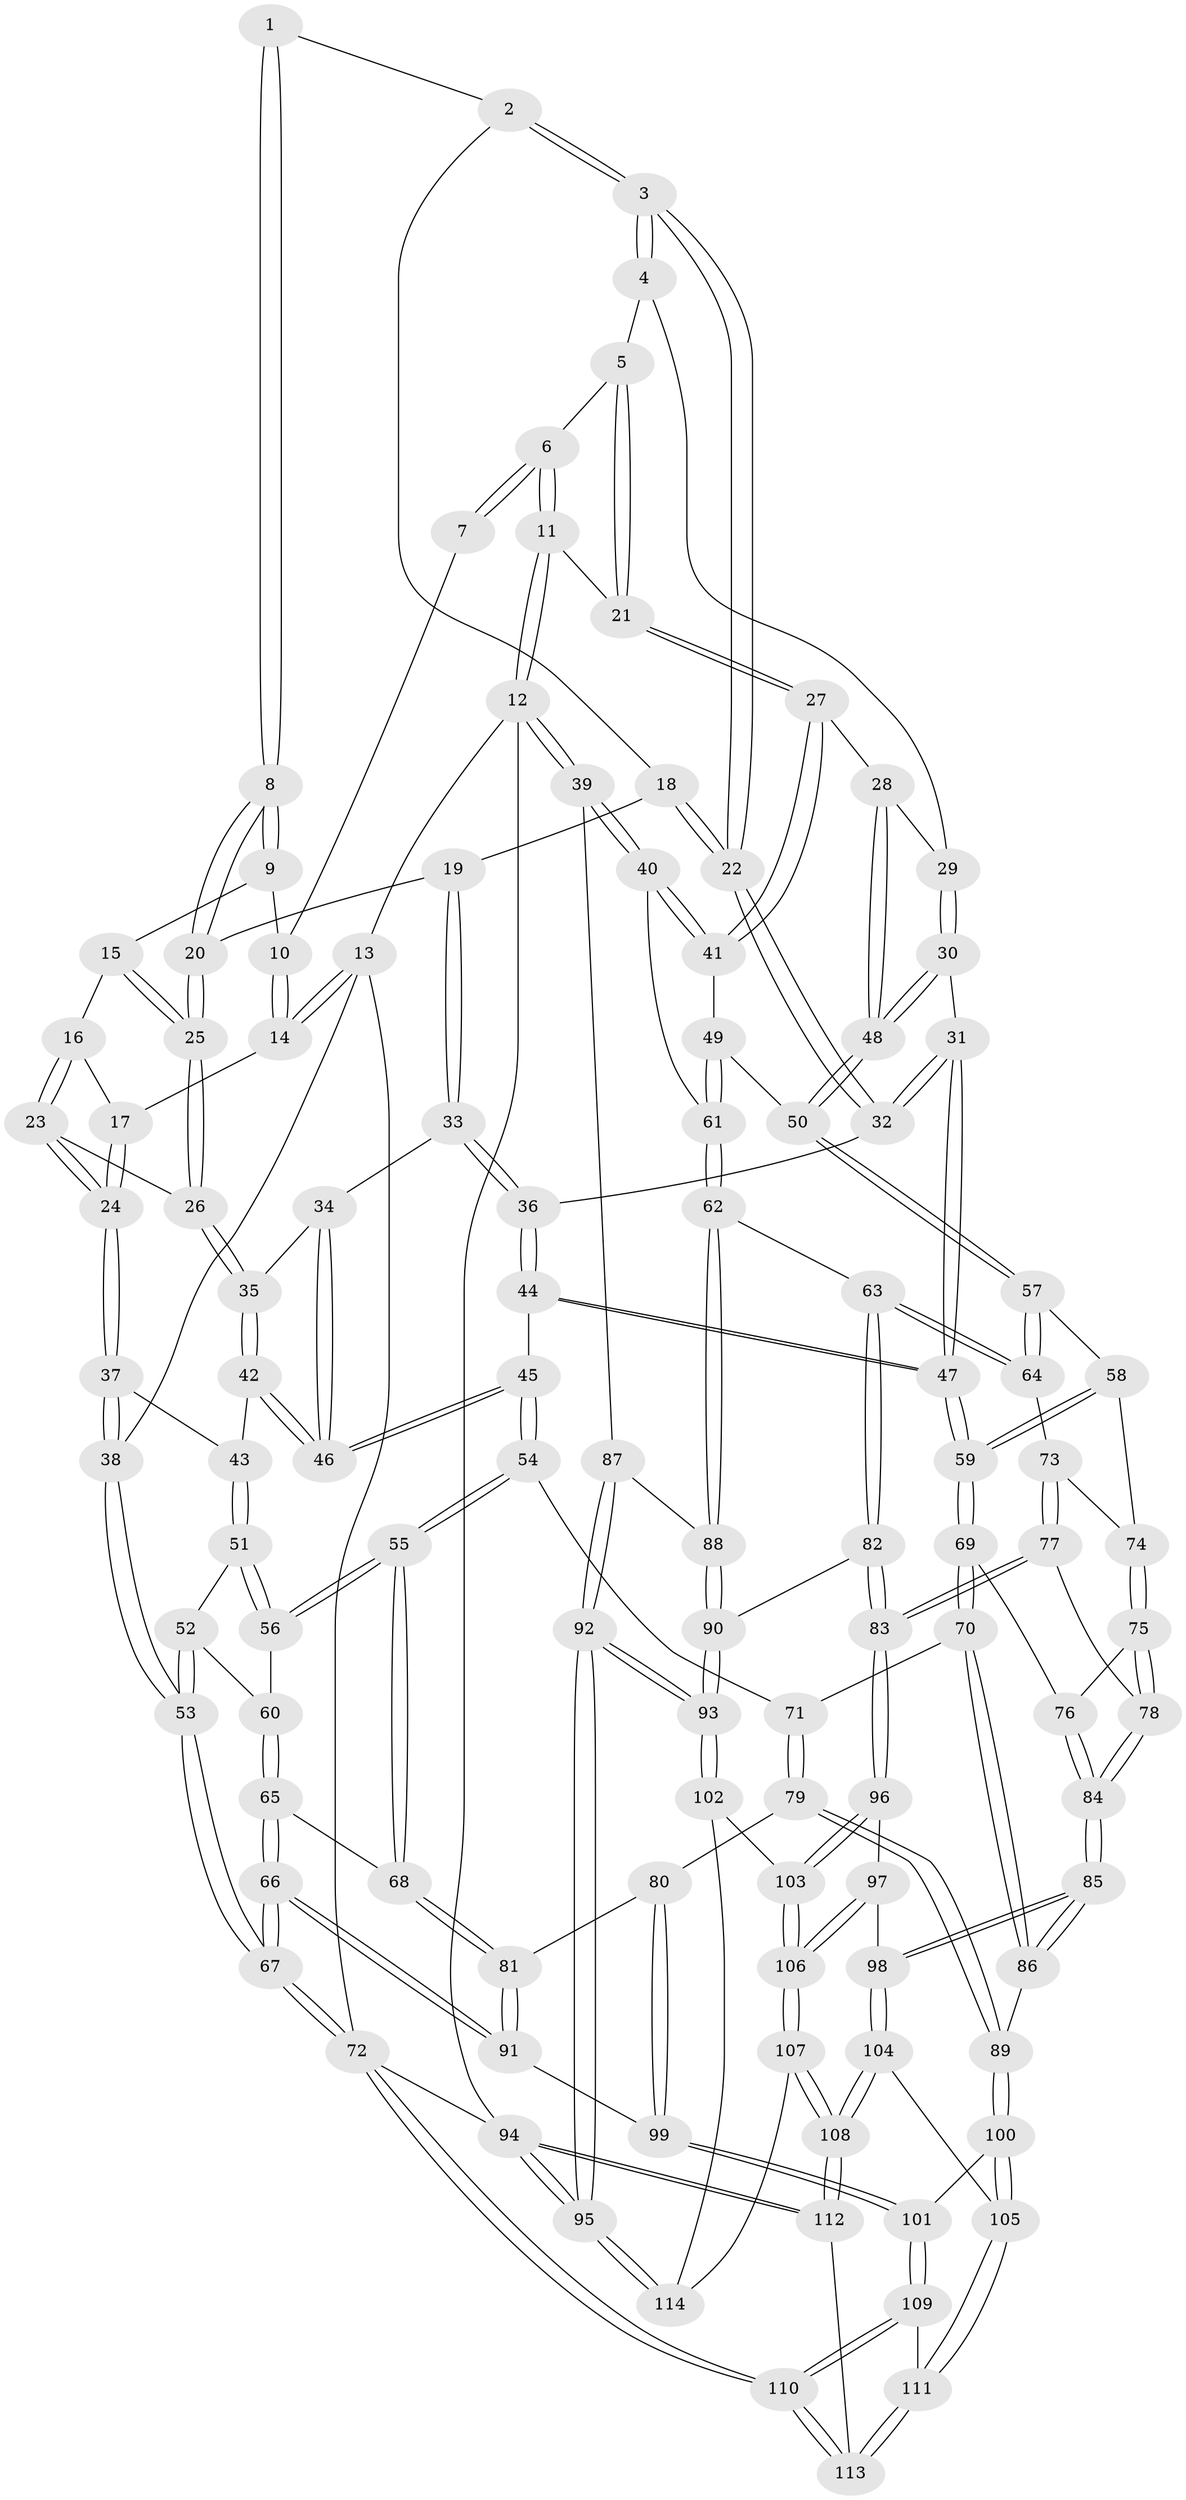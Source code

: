 // Generated by graph-tools (version 1.1) at 2025/01/03/09/25 05:01:40]
// undirected, 114 vertices, 282 edges
graph export_dot {
graph [start="1"]
  node [color=gray90,style=filled];
  1 [pos="+0.39071662048021144+0"];
  2 [pos="+0.4090322286299056+0"];
  3 [pos="+0.5114199176216165+0.09575080644552471"];
  4 [pos="+0.6638934358749888+0"];
  5 [pos="+0.7227152904830512+0"];
  6 [pos="+0.7256947040165048+0"];
  7 [pos="+0.3896192736143239+0"];
  8 [pos="+0.2763781058780057+0.08753213349120657"];
  9 [pos="+0.18628176774651078+0"];
  10 [pos="+0.12528664959442043+0"];
  11 [pos="+1+0"];
  12 [pos="+1+0"];
  13 [pos="+0+0"];
  14 [pos="+0+0"];
  15 [pos="+0.17476997818248008+0.0908808120416634"];
  16 [pos="+0.1387151028131874+0.08135779766634929"];
  17 [pos="+0.07704201835678191+0.05389716173043313"];
  18 [pos="+0.3785167078749507+0.05660437458038161"];
  19 [pos="+0.28690797957774966+0.11256379889558443"];
  20 [pos="+0.27845430485868194+0.10886494938729689"];
  21 [pos="+0.8985642793908214+0.14394903517568672"];
  22 [pos="+0.4761709117540343+0.18667774012637647"];
  23 [pos="+0.08938684934522957+0.19639781530425393"];
  24 [pos="+0.07956005337579307+0.20035873637105098"];
  25 [pos="+0.21454609522877258+0.13257371626931855"];
  26 [pos="+0.196059973810035+0.16219042126395253"];
  27 [pos="+0.9034098922906005+0.20902415706254995"];
  28 [pos="+0.8849709503076457+0.20687171307387245"];
  29 [pos="+0.686481335308308+0.06967611625690996"];
  30 [pos="+0.6438659402273821+0.26386195480776614"];
  31 [pos="+0.5360161559485916+0.26011551809312766"];
  32 [pos="+0.4752984095383261+0.19207519433519918"];
  33 [pos="+0.365320976583303+0.20353262668391878"];
  34 [pos="+0.33934654187131713+0.22512307349134308"];
  35 [pos="+0.22535928838948222+0.2506264926347402"];
  36 [pos="+0.3771095497728015+0.20550676663632783"];
  37 [pos="+0.07542308070016712+0.2047739371036776"];
  38 [pos="+0+0.17182875114307403"];
  39 [pos="+1+0.32835797745486933"];
  40 [pos="+0.9585585845746871+0.2505595230352972"];
  41 [pos="+0.9393087471244511+0.24189963692570618"];
  42 [pos="+0.2123944290500272+0.2864818539494992"];
  43 [pos="+0.10875822393045481+0.2996265669703607"];
  44 [pos="+0.37731488534059504+0.38099130846636214"];
  45 [pos="+0.28049575900176205+0.3893115245760924"];
  46 [pos="+0.2778922244783309+0.379401334822699"];
  47 [pos="+0.46688186180583247+0.4075603691058943"];
  48 [pos="+0.6450976715776733+0.2647601841995333"];
  49 [pos="+0.8198200853294914+0.3389906235820302"];
  50 [pos="+0.6782203000780087+0.3415851512973613"];
  51 [pos="+0.10611819242683591+0.3063940969954922"];
  52 [pos="+0.02816139434148244+0.3428059379338018"];
  53 [pos="+0+0.3387923590534061"];
  54 [pos="+0.26494597952703564+0.4135071147640868"];
  55 [pos="+0.21937740529638594+0.4501162073282992"];
  56 [pos="+0.1280124204628576+0.37498476871778197"];
  57 [pos="+0.6784249235074122+0.34506149741900893"];
  58 [pos="+0.524520509900554+0.4465637672278817"];
  59 [pos="+0.4784875573049831+0.44171683043696586"];
  60 [pos="+0.06045642258798701+0.4322603060741061"];
  61 [pos="+0.7901359120778251+0.475037880875466"];
  62 [pos="+0.7880476584426357+0.48203037527116627"];
  63 [pos="+0.7544583264196194+0.4916506112793852"];
  64 [pos="+0.702696925806505+0.4507211635046905"];
  65 [pos="+0.0336120876975934+0.5056708043536569"];
  66 [pos="+0+0.6263040245775356"];
  67 [pos="+0+0.6236264823159516"];
  68 [pos="+0.200409423349633+0.4987985899254064"];
  69 [pos="+0.474104749276245+0.4583996604039007"];
  70 [pos="+0.42613073096096016+0.5117786997209393"];
  71 [pos="+0.3546837075252852+0.5055578126971936"];
  72 [pos="+0+1"];
  73 [pos="+0.658847823186394+0.4656502610884968"];
  74 [pos="+0.6127430393806217+0.47441779104631304"];
  75 [pos="+0.5938060553125524+0.5427491538301071"];
  76 [pos="+0.4956421046875817+0.4939776202357425"];
  77 [pos="+0.6144593170750853+0.6038314313866616"];
  78 [pos="+0.5991474501816751+0.5985770483671227"];
  79 [pos="+0.26470079244711026+0.6018220688496383"];
  80 [pos="+0.2567508799540448+0.5983595882730984"];
  81 [pos="+0.2058042968129452+0.515615892879705"];
  82 [pos="+0.7261413764953648+0.6273790073787058"];
  83 [pos="+0.7091795214294948+0.6528839604672126"];
  84 [pos="+0.5425040708645641+0.607497218788847"];
  85 [pos="+0.4868700450321692+0.6652016992741044"];
  86 [pos="+0.40742413941964617+0.6164165538160524"];
  87 [pos="+1+0.37884627444557323"];
  88 [pos="+0.941918312284745+0.5008492949859011"];
  89 [pos="+0.3169619013422276+0.6448540359085259"];
  90 [pos="+0.9061609829967286+0.6204406754829652"];
  91 [pos="+0.022905379166416724+0.7082639105565335"];
  92 [pos="+1+1"];
  93 [pos="+0.9664440410129634+0.8358425615612557"];
  94 [pos="+1+1"];
  95 [pos="+1+1"];
  96 [pos="+0.7090693386359529+0.7017373394096132"];
  97 [pos="+0.6102868856425123+0.7578999087449777"];
  98 [pos="+0.50507799944854+0.7548262081239225"];
  99 [pos="+0.0837490145419394+0.7435360440971888"];
  100 [pos="+0.31379620376274764+0.7670364450875785"];
  101 [pos="+0.11743148092069794+0.7881962606326737"];
  102 [pos="+0.8460236140453716+0.8164691659643809"];
  103 [pos="+0.7883340248114241+0.7817944983813375"];
  104 [pos="+0.5020026085166688+0.7585301841275438"];
  105 [pos="+0.3722589828343958+0.8280494019617228"];
  106 [pos="+0.6344349328446302+0.8983820809937008"];
  107 [pos="+0.6109561073002578+0.9972349184159065"];
  108 [pos="+0.5865208614226798+1"];
  109 [pos="+0.11976559311078105+0.8174939186637449"];
  110 [pos="+0+1"];
  111 [pos="+0.34677972630765147+1"];
  112 [pos="+0.5328210993814622+1"];
  113 [pos="+0.3490410103737555+1"];
  114 [pos="+0.7287649562555839+0.9411939908168635"];
  1 -- 2;
  1 -- 8;
  1 -- 8;
  2 -- 3;
  2 -- 3;
  2 -- 18;
  3 -- 4;
  3 -- 4;
  3 -- 22;
  3 -- 22;
  4 -- 5;
  4 -- 29;
  5 -- 6;
  5 -- 21;
  5 -- 21;
  6 -- 7;
  6 -- 7;
  6 -- 11;
  6 -- 11;
  7 -- 10;
  8 -- 9;
  8 -- 9;
  8 -- 20;
  8 -- 20;
  9 -- 10;
  9 -- 15;
  10 -- 14;
  10 -- 14;
  11 -- 12;
  11 -- 12;
  11 -- 21;
  12 -- 13;
  12 -- 39;
  12 -- 39;
  12 -- 94;
  13 -- 14;
  13 -- 14;
  13 -- 38;
  13 -- 72;
  14 -- 17;
  15 -- 16;
  15 -- 25;
  15 -- 25;
  16 -- 17;
  16 -- 23;
  16 -- 23;
  17 -- 24;
  17 -- 24;
  18 -- 19;
  18 -- 22;
  18 -- 22;
  19 -- 20;
  19 -- 33;
  19 -- 33;
  20 -- 25;
  20 -- 25;
  21 -- 27;
  21 -- 27;
  22 -- 32;
  22 -- 32;
  23 -- 24;
  23 -- 24;
  23 -- 26;
  24 -- 37;
  24 -- 37;
  25 -- 26;
  25 -- 26;
  26 -- 35;
  26 -- 35;
  27 -- 28;
  27 -- 41;
  27 -- 41;
  28 -- 29;
  28 -- 48;
  28 -- 48;
  29 -- 30;
  29 -- 30;
  30 -- 31;
  30 -- 48;
  30 -- 48;
  31 -- 32;
  31 -- 32;
  31 -- 47;
  31 -- 47;
  32 -- 36;
  33 -- 34;
  33 -- 36;
  33 -- 36;
  34 -- 35;
  34 -- 46;
  34 -- 46;
  35 -- 42;
  35 -- 42;
  36 -- 44;
  36 -- 44;
  37 -- 38;
  37 -- 38;
  37 -- 43;
  38 -- 53;
  38 -- 53;
  39 -- 40;
  39 -- 40;
  39 -- 87;
  40 -- 41;
  40 -- 41;
  40 -- 61;
  41 -- 49;
  42 -- 43;
  42 -- 46;
  42 -- 46;
  43 -- 51;
  43 -- 51;
  44 -- 45;
  44 -- 47;
  44 -- 47;
  45 -- 46;
  45 -- 46;
  45 -- 54;
  45 -- 54;
  47 -- 59;
  47 -- 59;
  48 -- 50;
  48 -- 50;
  49 -- 50;
  49 -- 61;
  49 -- 61;
  50 -- 57;
  50 -- 57;
  51 -- 52;
  51 -- 56;
  51 -- 56;
  52 -- 53;
  52 -- 53;
  52 -- 60;
  53 -- 67;
  53 -- 67;
  54 -- 55;
  54 -- 55;
  54 -- 71;
  55 -- 56;
  55 -- 56;
  55 -- 68;
  55 -- 68;
  56 -- 60;
  57 -- 58;
  57 -- 64;
  57 -- 64;
  58 -- 59;
  58 -- 59;
  58 -- 74;
  59 -- 69;
  59 -- 69;
  60 -- 65;
  60 -- 65;
  61 -- 62;
  61 -- 62;
  62 -- 63;
  62 -- 88;
  62 -- 88;
  63 -- 64;
  63 -- 64;
  63 -- 82;
  63 -- 82;
  64 -- 73;
  65 -- 66;
  65 -- 66;
  65 -- 68;
  66 -- 67;
  66 -- 67;
  66 -- 91;
  66 -- 91;
  67 -- 72;
  67 -- 72;
  68 -- 81;
  68 -- 81;
  69 -- 70;
  69 -- 70;
  69 -- 76;
  70 -- 71;
  70 -- 86;
  70 -- 86;
  71 -- 79;
  71 -- 79;
  72 -- 110;
  72 -- 110;
  72 -- 94;
  73 -- 74;
  73 -- 77;
  73 -- 77;
  74 -- 75;
  74 -- 75;
  75 -- 76;
  75 -- 78;
  75 -- 78;
  76 -- 84;
  76 -- 84;
  77 -- 78;
  77 -- 83;
  77 -- 83;
  78 -- 84;
  78 -- 84;
  79 -- 80;
  79 -- 89;
  79 -- 89;
  80 -- 81;
  80 -- 99;
  80 -- 99;
  81 -- 91;
  81 -- 91;
  82 -- 83;
  82 -- 83;
  82 -- 90;
  83 -- 96;
  83 -- 96;
  84 -- 85;
  84 -- 85;
  85 -- 86;
  85 -- 86;
  85 -- 98;
  85 -- 98;
  86 -- 89;
  87 -- 88;
  87 -- 92;
  87 -- 92;
  88 -- 90;
  88 -- 90;
  89 -- 100;
  89 -- 100;
  90 -- 93;
  90 -- 93;
  91 -- 99;
  92 -- 93;
  92 -- 93;
  92 -- 95;
  92 -- 95;
  93 -- 102;
  93 -- 102;
  94 -- 95;
  94 -- 95;
  94 -- 112;
  94 -- 112;
  95 -- 114;
  95 -- 114;
  96 -- 97;
  96 -- 103;
  96 -- 103;
  97 -- 98;
  97 -- 106;
  97 -- 106;
  98 -- 104;
  98 -- 104;
  99 -- 101;
  99 -- 101;
  100 -- 101;
  100 -- 105;
  100 -- 105;
  101 -- 109;
  101 -- 109;
  102 -- 103;
  102 -- 114;
  103 -- 106;
  103 -- 106;
  104 -- 105;
  104 -- 108;
  104 -- 108;
  105 -- 111;
  105 -- 111;
  106 -- 107;
  106 -- 107;
  107 -- 108;
  107 -- 108;
  107 -- 114;
  108 -- 112;
  108 -- 112;
  109 -- 110;
  109 -- 110;
  109 -- 111;
  110 -- 113;
  110 -- 113;
  111 -- 113;
  111 -- 113;
  112 -- 113;
}
